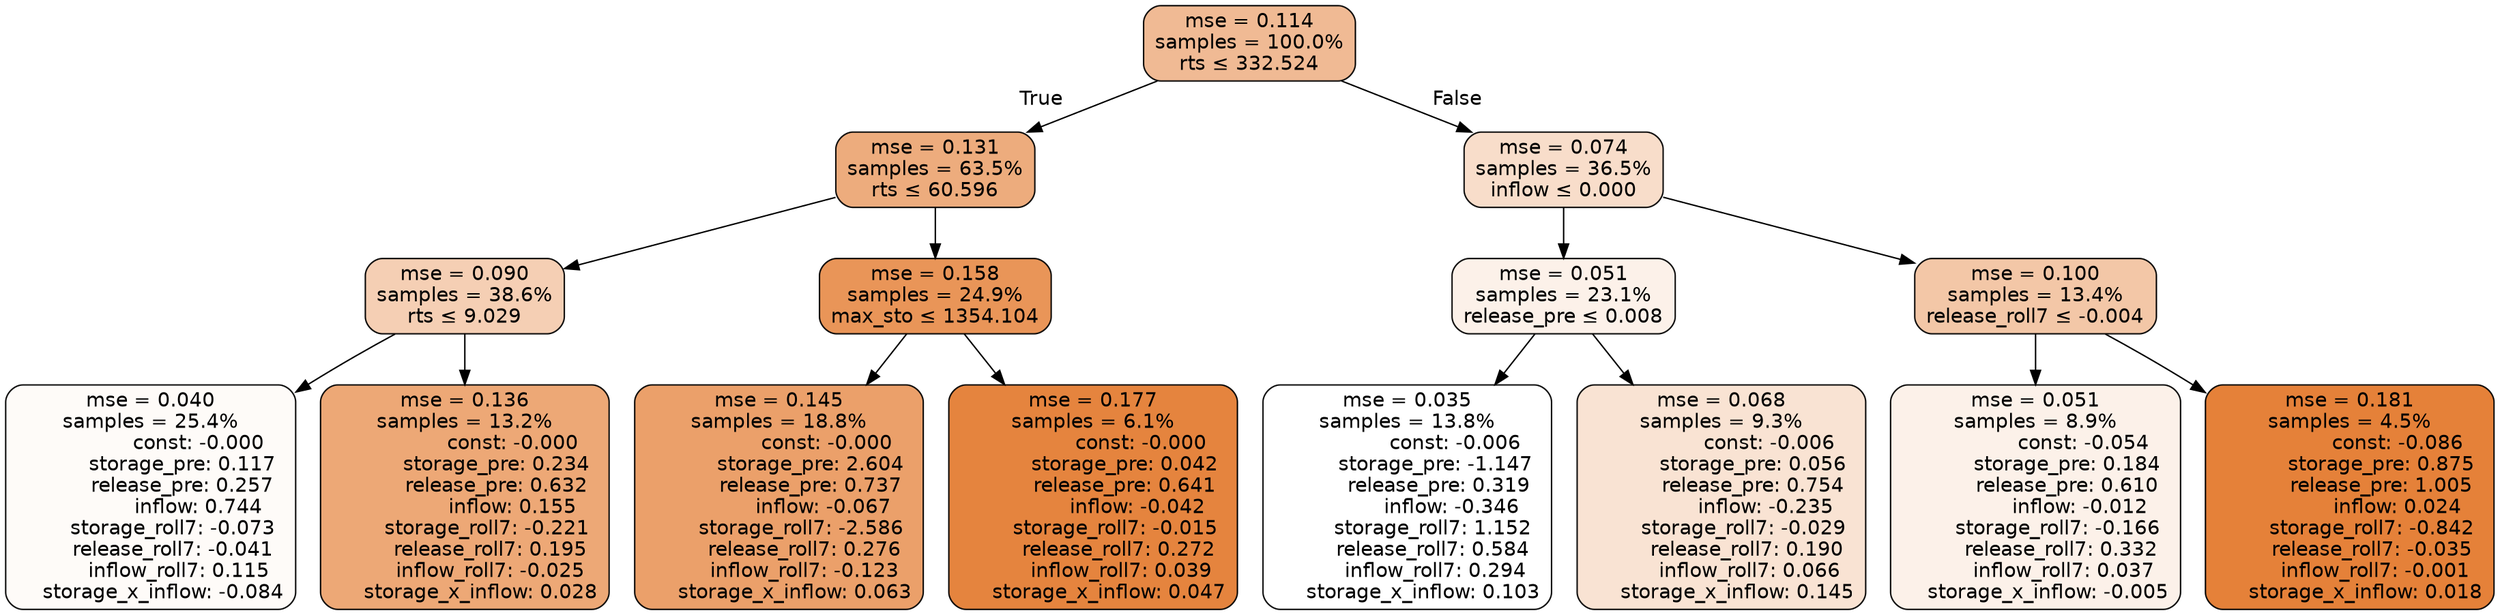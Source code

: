 digraph tree {
bgcolor="transparent"
node [shape=rectangle, style="filled, rounded", color="black", fontname=helvetica] ;
edge [fontname=helvetica] ;
	"0" [label="mse = 0.114
samples = 100.0%
rts &le; 332.524", fillcolor="#f0ba94"]
	"1" [label="mse = 0.131
samples = 63.5%
rts &le; 60.596", fillcolor="#edac7d"]
	"2" [label="mse = 0.090
samples = 38.6%
rts &le; 9.029", fillcolor="#f5cfb4"]
	"3" [label="mse = 0.040
samples = 25.4%
               const: -0.000
          storage_pre: 0.117
          release_pre: 0.257
               inflow: 0.744
       storage_roll7: -0.073
       release_roll7: -0.041
         inflow_roll7: 0.115
    storage_x_inflow: -0.084", fillcolor="#fefbf8"]
	"4" [label="mse = 0.136
samples = 13.2%
               const: -0.000
          storage_pre: 0.234
          release_pre: 0.632
               inflow: 0.155
       storage_roll7: -0.221
        release_roll7: 0.195
        inflow_roll7: -0.025
     storage_x_inflow: 0.028", fillcolor="#eda876"]
	"5" [label="mse = 0.158
samples = 24.9%
max_sto &le; 1354.104", fillcolor="#e99558"]
	"6" [label="mse = 0.145
samples = 18.8%
               const: -0.000
          storage_pre: 2.604
          release_pre: 0.737
              inflow: -0.067
       storage_roll7: -2.586
        release_roll7: 0.276
        inflow_roll7: -0.123
     storage_x_inflow: 0.063", fillcolor="#eba06a"]
	"7" [label="mse = 0.177
samples = 6.1%
               const: -0.000
          storage_pre: 0.042
          release_pre: 0.641
              inflow: -0.042
       storage_roll7: -0.015
        release_roll7: 0.272
         inflow_roll7: 0.039
     storage_x_inflow: 0.047", fillcolor="#e5843e"]
	"8" [label="mse = 0.074
samples = 36.5%
inflow &le; 0.000", fillcolor="#f8ddca"]
	"9" [label="mse = 0.051
samples = 23.1%
release_pre &le; 0.008", fillcolor="#fcf1e9"]
	"10" [label="mse = 0.035
samples = 13.8%
               const: -0.006
         storage_pre: -1.147
          release_pre: 0.319
              inflow: -0.346
        storage_roll7: 1.152
        release_roll7: 0.584
         inflow_roll7: 0.294
     storage_x_inflow: 0.103", fillcolor="#ffffff"]
	"11" [label="mse = 0.068
samples = 9.3%
               const: -0.006
          storage_pre: 0.056
          release_pre: 0.754
              inflow: -0.235
       storage_roll7: -0.029
        release_roll7: 0.190
         inflow_roll7: 0.066
     storage_x_inflow: 0.145", fillcolor="#f9e3d3"]
	"12" [label="mse = 0.100
samples = 13.4%
release_roll7 &le; -0.004", fillcolor="#f3c7a7"]
	"13" [label="mse = 0.051
samples = 8.9%
               const: -0.054
          storage_pre: 0.184
          release_pre: 0.610
              inflow: -0.012
       storage_roll7: -0.166
        release_roll7: 0.332
         inflow_roll7: 0.037
    storage_x_inflow: -0.005", fillcolor="#fcf1e9"]
	"14" [label="mse = 0.181
samples = 4.5%
               const: -0.086
          storage_pre: 0.875
          release_pre: 1.005
               inflow: 0.024
       storage_roll7: -0.842
       release_roll7: -0.035
        inflow_roll7: -0.001
     storage_x_inflow: 0.018", fillcolor="#e58139"]

	"0" -> "1" [labeldistance=2.5, labelangle=45, headlabel="True"]
	"1" -> "2"
	"2" -> "3"
	"2" -> "4"
	"1" -> "5"
	"5" -> "6"
	"5" -> "7"
	"0" -> "8" [labeldistance=2.5, labelangle=-45, headlabel="False"]
	"8" -> "9"
	"9" -> "10"
	"9" -> "11"
	"8" -> "12"
	"12" -> "13"
	"12" -> "14"
}